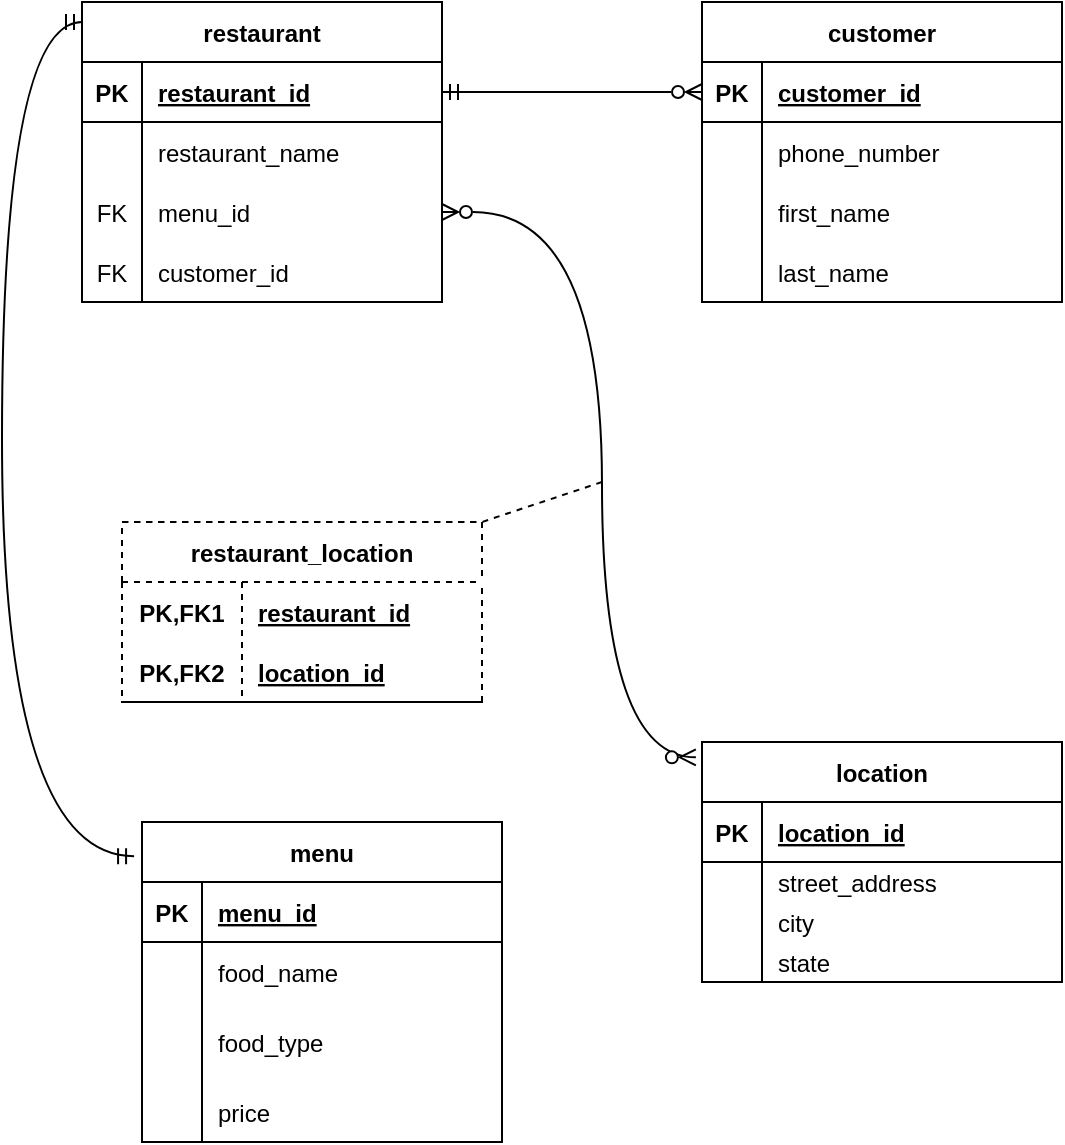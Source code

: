 <mxfile version="21.0.8" type="device"><diagram id="h5TdynU5TIqPZbGzX938" name="Page-1"><mxGraphModel dx="601" dy="676" grid="1" gridSize="10" guides="1" tooltips="1" connect="1" arrows="1" fold="1" page="1" pageScale="1" pageWidth="850" pageHeight="1100" math="0" shadow="0"><root><mxCell id="0"/><mxCell id="1" parent="0"/><mxCell id="PMSowxatlVA98mEbiQPg-36" value="restaurant" style="shape=table;startSize=30;container=1;collapsible=1;childLayout=tableLayout;fixedRows=1;rowLines=0;fontStyle=1;align=center;resizeLast=1;" parent="1" vertex="1"><mxGeometry x="70" y="170" width="180" height="150" as="geometry"/></mxCell><mxCell id="PMSowxatlVA98mEbiQPg-37" value="" style="shape=tableRow;horizontal=0;startSize=0;swimlaneHead=0;swimlaneBody=0;fillColor=none;collapsible=0;dropTarget=0;points=[[0,0.5],[1,0.5]];portConstraint=eastwest;top=0;left=0;right=0;bottom=1;" parent="PMSowxatlVA98mEbiQPg-36" vertex="1"><mxGeometry y="30" width="180" height="30" as="geometry"/></mxCell><mxCell id="PMSowxatlVA98mEbiQPg-38" value="PK" style="shape=partialRectangle;connectable=0;fillColor=none;top=0;left=0;bottom=0;right=0;fontStyle=1;overflow=hidden;" parent="PMSowxatlVA98mEbiQPg-37" vertex="1"><mxGeometry width="30" height="30" as="geometry"><mxRectangle width="30" height="30" as="alternateBounds"/></mxGeometry></mxCell><mxCell id="PMSowxatlVA98mEbiQPg-39" value="restaurant_id" style="shape=partialRectangle;connectable=0;fillColor=none;top=0;left=0;bottom=0;right=0;align=left;spacingLeft=6;fontStyle=5;overflow=hidden;" parent="PMSowxatlVA98mEbiQPg-37" vertex="1"><mxGeometry x="30" width="150" height="30" as="geometry"><mxRectangle width="150" height="30" as="alternateBounds"/></mxGeometry></mxCell><mxCell id="PMSowxatlVA98mEbiQPg-40" value="" style="shape=tableRow;horizontal=0;startSize=0;swimlaneHead=0;swimlaneBody=0;fillColor=none;collapsible=0;dropTarget=0;points=[[0,0.5],[1,0.5]];portConstraint=eastwest;top=0;left=0;right=0;bottom=0;" parent="PMSowxatlVA98mEbiQPg-36" vertex="1"><mxGeometry y="60" width="180" height="30" as="geometry"/></mxCell><mxCell id="PMSowxatlVA98mEbiQPg-41" value="" style="shape=partialRectangle;connectable=0;fillColor=none;top=0;left=0;bottom=0;right=0;editable=1;overflow=hidden;" parent="PMSowxatlVA98mEbiQPg-40" vertex="1"><mxGeometry width="30" height="30" as="geometry"><mxRectangle width="30" height="30" as="alternateBounds"/></mxGeometry></mxCell><mxCell id="PMSowxatlVA98mEbiQPg-42" value="restaurant_name" style="shape=partialRectangle;connectable=0;fillColor=none;top=0;left=0;bottom=0;right=0;align=left;spacingLeft=6;overflow=hidden;" parent="PMSowxatlVA98mEbiQPg-40" vertex="1"><mxGeometry x="30" width="150" height="30" as="geometry"><mxRectangle width="150" height="30" as="alternateBounds"/></mxGeometry></mxCell><mxCell id="F7B2tRZFiyVqxQJvU2Q9-7" style="shape=tableRow;horizontal=0;startSize=0;swimlaneHead=0;swimlaneBody=0;fillColor=none;collapsible=0;dropTarget=0;points=[[0,0.5],[1,0.5]];portConstraint=eastwest;top=0;left=0;right=0;bottom=0;" vertex="1" parent="PMSowxatlVA98mEbiQPg-36"><mxGeometry y="90" width="180" height="30" as="geometry"/></mxCell><mxCell id="F7B2tRZFiyVqxQJvU2Q9-8" value="FK" style="shape=partialRectangle;connectable=0;fillColor=none;top=0;left=0;bottom=0;right=0;editable=1;overflow=hidden;" vertex="1" parent="F7B2tRZFiyVqxQJvU2Q9-7"><mxGeometry width="30" height="30" as="geometry"><mxRectangle width="30" height="30" as="alternateBounds"/></mxGeometry></mxCell><mxCell id="F7B2tRZFiyVqxQJvU2Q9-9" value="menu_id" style="shape=partialRectangle;connectable=0;fillColor=none;top=0;left=0;bottom=0;right=0;align=left;spacingLeft=6;overflow=hidden;" vertex="1" parent="F7B2tRZFiyVqxQJvU2Q9-7"><mxGeometry x="30" width="150" height="30" as="geometry"><mxRectangle width="150" height="30" as="alternateBounds"/></mxGeometry></mxCell><mxCell id="F7B2tRZFiyVqxQJvU2Q9-13" style="shape=tableRow;horizontal=0;startSize=0;swimlaneHead=0;swimlaneBody=0;fillColor=none;collapsible=0;dropTarget=0;points=[[0,0.5],[1,0.5]];portConstraint=eastwest;top=0;left=0;right=0;bottom=0;" vertex="1" parent="PMSowxatlVA98mEbiQPg-36"><mxGeometry y="120" width="180" height="30" as="geometry"/></mxCell><mxCell id="F7B2tRZFiyVqxQJvU2Q9-14" value="FK" style="shape=partialRectangle;connectable=0;fillColor=none;top=0;left=0;bottom=0;right=0;editable=1;overflow=hidden;" vertex="1" parent="F7B2tRZFiyVqxQJvU2Q9-13"><mxGeometry width="30" height="30" as="geometry"><mxRectangle width="30" height="30" as="alternateBounds"/></mxGeometry></mxCell><mxCell id="F7B2tRZFiyVqxQJvU2Q9-15" value="customer_id" style="shape=partialRectangle;connectable=0;fillColor=none;top=0;left=0;bottom=0;right=0;align=left;spacingLeft=6;overflow=hidden;" vertex="1" parent="F7B2tRZFiyVqxQJvU2Q9-13"><mxGeometry x="30" width="150" height="30" as="geometry"><mxRectangle width="150" height="30" as="alternateBounds"/></mxGeometry></mxCell><mxCell id="PMSowxatlVA98mEbiQPg-49" value="menu" style="shape=table;startSize=30;container=1;collapsible=1;childLayout=tableLayout;fixedRows=1;rowLines=0;fontStyle=1;align=center;resizeLast=1;" parent="1" vertex="1"><mxGeometry x="100" y="580" width="180" height="160" as="geometry"/></mxCell><mxCell id="PMSowxatlVA98mEbiQPg-50" value="" style="shape=tableRow;horizontal=0;startSize=0;swimlaneHead=0;swimlaneBody=0;fillColor=none;collapsible=0;dropTarget=0;points=[[0,0.5],[1,0.5]];portConstraint=eastwest;top=0;left=0;right=0;bottom=1;" parent="PMSowxatlVA98mEbiQPg-49" vertex="1"><mxGeometry y="30" width="180" height="30" as="geometry"/></mxCell><mxCell id="PMSowxatlVA98mEbiQPg-51" value="PK" style="shape=partialRectangle;connectable=0;fillColor=none;top=0;left=0;bottom=0;right=0;fontStyle=1;overflow=hidden;" parent="PMSowxatlVA98mEbiQPg-50" vertex="1"><mxGeometry width="30" height="30" as="geometry"><mxRectangle width="30" height="30" as="alternateBounds"/></mxGeometry></mxCell><mxCell id="PMSowxatlVA98mEbiQPg-52" value="menu_id" style="shape=partialRectangle;connectable=0;fillColor=none;top=0;left=0;bottom=0;right=0;align=left;spacingLeft=6;fontStyle=5;overflow=hidden;" parent="PMSowxatlVA98mEbiQPg-50" vertex="1"><mxGeometry x="30" width="150" height="30" as="geometry"><mxRectangle width="150" height="30" as="alternateBounds"/></mxGeometry></mxCell><mxCell id="PMSowxatlVA98mEbiQPg-56" value="" style="shape=tableRow;horizontal=0;startSize=0;swimlaneHead=0;swimlaneBody=0;fillColor=none;collapsible=0;dropTarget=0;points=[[0,0.5],[1,0.5]];portConstraint=eastwest;top=0;left=0;right=0;bottom=0;" parent="PMSowxatlVA98mEbiQPg-49" vertex="1"><mxGeometry y="60" width="180" height="30" as="geometry"/></mxCell><mxCell id="PMSowxatlVA98mEbiQPg-57" value="" style="shape=partialRectangle;connectable=0;fillColor=none;top=0;left=0;bottom=0;right=0;editable=1;overflow=hidden;" parent="PMSowxatlVA98mEbiQPg-56" vertex="1"><mxGeometry width="30" height="30" as="geometry"><mxRectangle width="30" height="30" as="alternateBounds"/></mxGeometry></mxCell><mxCell id="PMSowxatlVA98mEbiQPg-58" value="food_name" style="shape=partialRectangle;connectable=0;fillColor=none;top=0;left=0;bottom=0;right=0;align=left;spacingLeft=6;overflow=hidden;" parent="PMSowxatlVA98mEbiQPg-56" vertex="1"><mxGeometry x="30" width="150" height="30" as="geometry"><mxRectangle width="150" height="30" as="alternateBounds"/></mxGeometry></mxCell><mxCell id="PMSowxatlVA98mEbiQPg-59" value="" style="shape=tableRow;horizontal=0;startSize=0;swimlaneHead=0;swimlaneBody=0;fillColor=none;collapsible=0;dropTarget=0;points=[[0,0.5],[1,0.5]];portConstraint=eastwest;top=0;left=0;right=0;bottom=0;" parent="PMSowxatlVA98mEbiQPg-49" vertex="1"><mxGeometry y="90" width="180" height="40" as="geometry"/></mxCell><mxCell id="PMSowxatlVA98mEbiQPg-60" value="" style="shape=partialRectangle;connectable=0;fillColor=none;top=0;left=0;bottom=0;right=0;editable=1;overflow=hidden;" parent="PMSowxatlVA98mEbiQPg-59" vertex="1"><mxGeometry width="30" height="40" as="geometry"><mxRectangle width="30" height="40" as="alternateBounds"/></mxGeometry></mxCell><mxCell id="PMSowxatlVA98mEbiQPg-61" value="food_type" style="shape=partialRectangle;connectable=0;fillColor=none;top=0;left=0;bottom=0;right=0;align=left;spacingLeft=6;overflow=hidden;" parent="PMSowxatlVA98mEbiQPg-59" vertex="1"><mxGeometry x="30" width="150" height="40" as="geometry"><mxRectangle width="150" height="40" as="alternateBounds"/></mxGeometry></mxCell><mxCell id="F7B2tRZFiyVqxQJvU2Q9-4" style="shape=tableRow;horizontal=0;startSize=0;swimlaneHead=0;swimlaneBody=0;fillColor=none;collapsible=0;dropTarget=0;points=[[0,0.5],[1,0.5]];portConstraint=eastwest;top=0;left=0;right=0;bottom=0;" vertex="1" parent="PMSowxatlVA98mEbiQPg-49"><mxGeometry y="130" width="180" height="30" as="geometry"/></mxCell><mxCell id="F7B2tRZFiyVqxQJvU2Q9-5" style="shape=partialRectangle;connectable=0;fillColor=none;top=0;left=0;bottom=0;right=0;editable=1;overflow=hidden;" vertex="1" parent="F7B2tRZFiyVqxQJvU2Q9-4"><mxGeometry width="30" height="30" as="geometry"><mxRectangle width="30" height="30" as="alternateBounds"/></mxGeometry></mxCell><mxCell id="F7B2tRZFiyVqxQJvU2Q9-6" value="price" style="shape=partialRectangle;connectable=0;fillColor=none;top=0;left=0;bottom=0;right=0;align=left;spacingLeft=6;overflow=hidden;" vertex="1" parent="F7B2tRZFiyVqxQJvU2Q9-4"><mxGeometry x="30" width="150" height="30" as="geometry"><mxRectangle width="150" height="30" as="alternateBounds"/></mxGeometry></mxCell><mxCell id="PMSowxatlVA98mEbiQPg-62" value="location" style="shape=table;startSize=30;container=1;collapsible=1;childLayout=tableLayout;fixedRows=1;rowLines=0;fontStyle=1;align=center;resizeLast=1;" parent="1" vertex="1"><mxGeometry x="380" y="540" width="180" height="120" as="geometry"/></mxCell><mxCell id="PMSowxatlVA98mEbiQPg-63" value="" style="shape=tableRow;horizontal=0;startSize=0;swimlaneHead=0;swimlaneBody=0;fillColor=none;collapsible=0;dropTarget=0;points=[[0,0.5],[1,0.5]];portConstraint=eastwest;top=0;left=0;right=0;bottom=1;" parent="PMSowxatlVA98mEbiQPg-62" vertex="1"><mxGeometry y="30" width="180" height="30" as="geometry"/></mxCell><mxCell id="PMSowxatlVA98mEbiQPg-64" value="PK" style="shape=partialRectangle;connectable=0;fillColor=none;top=0;left=0;bottom=0;right=0;fontStyle=1;overflow=hidden;" parent="PMSowxatlVA98mEbiQPg-63" vertex="1"><mxGeometry width="30" height="30" as="geometry"><mxRectangle width="30" height="30" as="alternateBounds"/></mxGeometry></mxCell><mxCell id="PMSowxatlVA98mEbiQPg-65" value="location_id" style="shape=partialRectangle;connectable=0;fillColor=none;top=0;left=0;bottom=0;right=0;align=left;spacingLeft=6;fontStyle=5;overflow=hidden;" parent="PMSowxatlVA98mEbiQPg-63" vertex="1"><mxGeometry x="30" width="150" height="30" as="geometry"><mxRectangle width="150" height="30" as="alternateBounds"/></mxGeometry></mxCell><mxCell id="PMSowxatlVA98mEbiQPg-66" value="" style="shape=tableRow;horizontal=0;startSize=0;swimlaneHead=0;swimlaneBody=0;fillColor=none;collapsible=0;dropTarget=0;points=[[0,0.5],[1,0.5]];portConstraint=eastwest;top=0;left=0;right=0;bottom=0;" parent="PMSowxatlVA98mEbiQPg-62" vertex="1"><mxGeometry y="60" width="180" height="20" as="geometry"/></mxCell><mxCell id="PMSowxatlVA98mEbiQPg-67" value="" style="shape=partialRectangle;connectable=0;fillColor=none;top=0;left=0;bottom=0;right=0;editable=1;overflow=hidden;" parent="PMSowxatlVA98mEbiQPg-66" vertex="1"><mxGeometry width="30" height="20" as="geometry"><mxRectangle width="30" height="20" as="alternateBounds"/></mxGeometry></mxCell><mxCell id="PMSowxatlVA98mEbiQPg-68" value="street_address" style="shape=partialRectangle;connectable=0;fillColor=none;top=0;left=0;bottom=0;right=0;align=left;spacingLeft=6;overflow=hidden;" parent="PMSowxatlVA98mEbiQPg-66" vertex="1"><mxGeometry x="30" width="150" height="20" as="geometry"><mxRectangle width="150" height="20" as="alternateBounds"/></mxGeometry></mxCell><mxCell id="PMSowxatlVA98mEbiQPg-120" style="shape=tableRow;horizontal=0;startSize=0;swimlaneHead=0;swimlaneBody=0;fillColor=none;collapsible=0;dropTarget=0;points=[[0,0.5],[1,0.5]];portConstraint=eastwest;top=0;left=0;right=0;bottom=0;" parent="PMSowxatlVA98mEbiQPg-62" vertex="1"><mxGeometry y="80" width="180" height="20" as="geometry"/></mxCell><mxCell id="PMSowxatlVA98mEbiQPg-121" style="shape=partialRectangle;connectable=0;fillColor=none;top=0;left=0;bottom=0;right=0;editable=1;overflow=hidden;" parent="PMSowxatlVA98mEbiQPg-120" vertex="1"><mxGeometry width="30" height="20" as="geometry"><mxRectangle width="30" height="20" as="alternateBounds"/></mxGeometry></mxCell><mxCell id="PMSowxatlVA98mEbiQPg-122" value="city" style="shape=partialRectangle;connectable=0;fillColor=none;top=0;left=0;bottom=0;right=0;align=left;spacingLeft=6;overflow=hidden;" parent="PMSowxatlVA98mEbiQPg-120" vertex="1"><mxGeometry x="30" width="150" height="20" as="geometry"><mxRectangle width="150" height="20" as="alternateBounds"/></mxGeometry></mxCell><mxCell id="PMSowxatlVA98mEbiQPg-127" style="shape=tableRow;horizontal=0;startSize=0;swimlaneHead=0;swimlaneBody=0;fillColor=none;collapsible=0;dropTarget=0;points=[[0,0.5],[1,0.5]];portConstraint=eastwest;top=0;left=0;right=0;bottom=0;" parent="PMSowxatlVA98mEbiQPg-62" vertex="1"><mxGeometry y="100" width="180" height="20" as="geometry"/></mxCell><mxCell id="PMSowxatlVA98mEbiQPg-128" style="shape=partialRectangle;connectable=0;fillColor=none;top=0;left=0;bottom=0;right=0;editable=1;overflow=hidden;" parent="PMSowxatlVA98mEbiQPg-127" vertex="1"><mxGeometry width="30" height="20" as="geometry"><mxRectangle width="30" height="20" as="alternateBounds"/></mxGeometry></mxCell><mxCell id="PMSowxatlVA98mEbiQPg-129" value="state" style="shape=partialRectangle;connectable=0;fillColor=none;top=0;left=0;bottom=0;right=0;align=left;spacingLeft=6;overflow=hidden;" parent="PMSowxatlVA98mEbiQPg-127" vertex="1"><mxGeometry x="30" width="150" height="20" as="geometry"><mxRectangle width="150" height="20" as="alternateBounds"/></mxGeometry></mxCell><mxCell id="PMSowxatlVA98mEbiQPg-75" value="customer" style="shape=table;startSize=30;container=1;collapsible=1;childLayout=tableLayout;fixedRows=1;rowLines=0;fontStyle=1;align=center;resizeLast=1;" parent="1" vertex="1"><mxGeometry x="380" y="170" width="180" height="150" as="geometry"/></mxCell><mxCell id="PMSowxatlVA98mEbiQPg-76" value="" style="shape=tableRow;horizontal=0;startSize=0;swimlaneHead=0;swimlaneBody=0;fillColor=none;collapsible=0;dropTarget=0;points=[[0,0.5],[1,0.5]];portConstraint=eastwest;top=0;left=0;right=0;bottom=1;" parent="PMSowxatlVA98mEbiQPg-75" vertex="1"><mxGeometry y="30" width="180" height="30" as="geometry"/></mxCell><mxCell id="PMSowxatlVA98mEbiQPg-77" value="PK" style="shape=partialRectangle;connectable=0;fillColor=none;top=0;left=0;bottom=0;right=0;fontStyle=1;overflow=hidden;" parent="PMSowxatlVA98mEbiQPg-76" vertex="1"><mxGeometry width="30" height="30" as="geometry"><mxRectangle width="30" height="30" as="alternateBounds"/></mxGeometry></mxCell><mxCell id="PMSowxatlVA98mEbiQPg-78" value="customer_id" style="shape=partialRectangle;connectable=0;fillColor=none;top=0;left=0;bottom=0;right=0;align=left;spacingLeft=6;fontStyle=5;overflow=hidden;" parent="PMSowxatlVA98mEbiQPg-76" vertex="1"><mxGeometry x="30" width="150" height="30" as="geometry"><mxRectangle width="150" height="30" as="alternateBounds"/></mxGeometry></mxCell><mxCell id="PMSowxatlVA98mEbiQPg-82" value="" style="shape=tableRow;horizontal=0;startSize=0;swimlaneHead=0;swimlaneBody=0;fillColor=none;collapsible=0;dropTarget=0;points=[[0,0.5],[1,0.5]];portConstraint=eastwest;top=0;left=0;right=0;bottom=0;" parent="PMSowxatlVA98mEbiQPg-75" vertex="1"><mxGeometry y="60" width="180" height="30" as="geometry"/></mxCell><mxCell id="PMSowxatlVA98mEbiQPg-83" value="" style="shape=partialRectangle;connectable=0;fillColor=none;top=0;left=0;bottom=0;right=0;editable=1;overflow=hidden;" parent="PMSowxatlVA98mEbiQPg-82" vertex="1"><mxGeometry width="30" height="30" as="geometry"><mxRectangle width="30" height="30" as="alternateBounds"/></mxGeometry></mxCell><mxCell id="PMSowxatlVA98mEbiQPg-84" value="phone_number" style="shape=partialRectangle;connectable=0;fillColor=none;top=0;left=0;bottom=0;right=0;align=left;spacingLeft=6;overflow=hidden;" parent="PMSowxatlVA98mEbiQPg-82" vertex="1"><mxGeometry x="30" width="150" height="30" as="geometry"><mxRectangle width="150" height="30" as="alternateBounds"/></mxGeometry></mxCell><mxCell id="PMSowxatlVA98mEbiQPg-85" value="" style="shape=tableRow;horizontal=0;startSize=0;swimlaneHead=0;swimlaneBody=0;fillColor=none;collapsible=0;dropTarget=0;points=[[0,0.5],[1,0.5]];portConstraint=eastwest;top=0;left=0;right=0;bottom=0;" parent="PMSowxatlVA98mEbiQPg-75" vertex="1"><mxGeometry y="90" width="180" height="30" as="geometry"/></mxCell><mxCell id="PMSowxatlVA98mEbiQPg-86" value="" style="shape=partialRectangle;connectable=0;fillColor=none;top=0;left=0;bottom=0;right=0;editable=1;overflow=hidden;" parent="PMSowxatlVA98mEbiQPg-85" vertex="1"><mxGeometry width="30" height="30" as="geometry"><mxRectangle width="30" height="30" as="alternateBounds"/></mxGeometry></mxCell><mxCell id="PMSowxatlVA98mEbiQPg-87" value="first_name" style="shape=partialRectangle;connectable=0;fillColor=none;top=0;left=0;bottom=0;right=0;align=left;spacingLeft=6;overflow=hidden;" parent="PMSowxatlVA98mEbiQPg-85" vertex="1"><mxGeometry x="30" width="150" height="30" as="geometry"><mxRectangle width="150" height="30" as="alternateBounds"/></mxGeometry></mxCell><mxCell id="PMSowxatlVA98mEbiQPg-92" value="" style="shape=tableRow;horizontal=0;startSize=0;swimlaneHead=0;swimlaneBody=0;fillColor=none;collapsible=0;dropTarget=0;points=[[0,0.5],[1,0.5]];portConstraint=eastwest;top=0;left=0;right=0;bottom=0;" parent="PMSowxatlVA98mEbiQPg-75" vertex="1"><mxGeometry y="120" width="180" height="30" as="geometry"/></mxCell><mxCell id="PMSowxatlVA98mEbiQPg-93" value="" style="shape=partialRectangle;connectable=0;fillColor=none;top=0;left=0;bottom=0;right=0;editable=1;overflow=hidden;" parent="PMSowxatlVA98mEbiQPg-92" vertex="1"><mxGeometry width="30" height="30" as="geometry"><mxRectangle width="30" height="30" as="alternateBounds"/></mxGeometry></mxCell><mxCell id="PMSowxatlVA98mEbiQPg-94" value="last_name" style="shape=partialRectangle;connectable=0;fillColor=none;top=0;left=0;bottom=0;right=0;align=left;spacingLeft=6;overflow=hidden;" parent="PMSowxatlVA98mEbiQPg-92" vertex="1"><mxGeometry x="30" width="150" height="30" as="geometry"><mxRectangle width="150" height="30" as="alternateBounds"/></mxGeometry></mxCell><mxCell id="PMSowxatlVA98mEbiQPg-101" value="" style="edgeStyle=orthogonalEdgeStyle;fontSize=12;html=1;endArrow=ERzeroToMany;endFill=1;startArrow=ERzeroToMany;rounded=0;entryX=-0.017;entryY=0.064;entryDx=0;entryDy=0;entryPerimeter=0;curved=1;startFill=0;" parent="1" target="PMSowxatlVA98mEbiQPg-62" edge="1"><mxGeometry width="100" height="100" relative="1" as="geometry"><mxPoint x="250" y="275" as="sourcePoint"/><mxPoint x="370" y="560" as="targetPoint"/><Array as="points"><mxPoint x="330" y="275"/><mxPoint x="330" y="548"/></Array></mxGeometry></mxCell><mxCell id="PMSowxatlVA98mEbiQPg-102" value="" style="edgeStyle=entityRelationEdgeStyle;fontSize=12;html=1;endArrow=ERzeroToMany;startArrow=ERmandOne;rounded=0;exitX=1;exitY=0.5;exitDx=0;exitDy=0;endFill=0;" parent="1" source="PMSowxatlVA98mEbiQPg-37" edge="1"><mxGeometry width="100" height="100" relative="1" as="geometry"><mxPoint x="170" y="530" as="sourcePoint"/><mxPoint x="380" y="215" as="targetPoint"/></mxGeometry></mxCell><mxCell id="PMSowxatlVA98mEbiQPg-103" value="restaurant_location" style="shape=table;startSize=30;container=1;collapsible=1;childLayout=tableLayout;fixedRows=1;rowLines=0;fontStyle=1;align=center;resizeLast=1;dashed=1;" parent="1" vertex="1"><mxGeometry x="90" y="430" width="180" height="90" as="geometry"/></mxCell><mxCell id="PMSowxatlVA98mEbiQPg-104" value="" style="shape=tableRow;horizontal=0;startSize=0;swimlaneHead=0;swimlaneBody=0;fillColor=none;collapsible=0;dropTarget=0;points=[[0,0.5],[1,0.5]];portConstraint=eastwest;top=0;left=0;right=0;bottom=0;" parent="PMSowxatlVA98mEbiQPg-103" vertex="1"><mxGeometry y="30" width="180" height="30" as="geometry"/></mxCell><mxCell id="PMSowxatlVA98mEbiQPg-105" value="PK,FK1" style="shape=partialRectangle;connectable=0;fillColor=none;top=0;left=0;bottom=0;right=0;fontStyle=1;overflow=hidden;" parent="PMSowxatlVA98mEbiQPg-104" vertex="1"><mxGeometry width="60" height="30" as="geometry"><mxRectangle width="60" height="30" as="alternateBounds"/></mxGeometry></mxCell><mxCell id="PMSowxatlVA98mEbiQPg-106" value="restaurant_id" style="shape=partialRectangle;connectable=0;fillColor=none;top=0;left=0;bottom=0;right=0;align=left;spacingLeft=6;fontStyle=5;overflow=hidden;" parent="PMSowxatlVA98mEbiQPg-104" vertex="1"><mxGeometry x="60" width="120" height="30" as="geometry"><mxRectangle width="120" height="30" as="alternateBounds"/></mxGeometry></mxCell><mxCell id="PMSowxatlVA98mEbiQPg-107" value="" style="shape=tableRow;horizontal=0;startSize=0;swimlaneHead=0;swimlaneBody=0;fillColor=none;collapsible=0;dropTarget=0;points=[[0,0.5],[1,0.5]];portConstraint=eastwest;top=0;left=0;right=0;bottom=1;" parent="PMSowxatlVA98mEbiQPg-103" vertex="1"><mxGeometry y="60" width="180" height="30" as="geometry"/></mxCell><mxCell id="PMSowxatlVA98mEbiQPg-108" value="PK,FK2" style="shape=partialRectangle;connectable=0;fillColor=none;top=0;left=0;bottom=0;right=0;fontStyle=1;overflow=hidden;" parent="PMSowxatlVA98mEbiQPg-107" vertex="1"><mxGeometry width="60" height="30" as="geometry"><mxRectangle width="60" height="30" as="alternateBounds"/></mxGeometry></mxCell><mxCell id="PMSowxatlVA98mEbiQPg-109" value="location_id" style="shape=partialRectangle;connectable=0;fillColor=none;top=0;left=0;bottom=0;right=0;align=left;spacingLeft=6;fontStyle=5;overflow=hidden;" parent="PMSowxatlVA98mEbiQPg-107" vertex="1"><mxGeometry x="60" width="120" height="30" as="geometry"><mxRectangle width="120" height="30" as="alternateBounds"/></mxGeometry></mxCell><mxCell id="PMSowxatlVA98mEbiQPg-116" value="" style="fontSize=12;html=1;endArrow=ERmandOne;rounded=0;entryX=-0.022;entryY=0.107;entryDx=0;entryDy=0;entryPerimeter=0;elbow=vertical;edgeStyle=orthogonalEdgeStyle;curved=1;endFill=0;startArrow=ERmandOne;startFill=0;" parent="1" source="PMSowxatlVA98mEbiQPg-36" target="PMSowxatlVA98mEbiQPg-49" edge="1"><mxGeometry width="100" height="100" relative="1" as="geometry"><mxPoint x="50" y="180" as="sourcePoint"/><mxPoint x="100" y="360" as="targetPoint"/><Array as="points"><mxPoint x="30" y="180"/><mxPoint x="30" y="597"/></Array></mxGeometry></mxCell><mxCell id="PMSowxatlVA98mEbiQPg-126" value="" style="fontSize=12;html=1;endArrow=none;endFill=0;rounded=0;elbow=vertical;entryX=0;entryY=0;entryDx=0;entryDy=0;dashed=1;" parent="1" target="PMSowxatlVA98mEbiQPg-103" edge="1"><mxGeometry width="100" height="100" relative="1" as="geometry"><mxPoint x="330" y="410" as="sourcePoint"/><mxPoint x="260" y="320" as="targetPoint"/><Array as="points"><mxPoint x="270" y="430"/><mxPoint x="90" y="430"/></Array></mxGeometry></mxCell></root></mxGraphModel></diagram></mxfile>